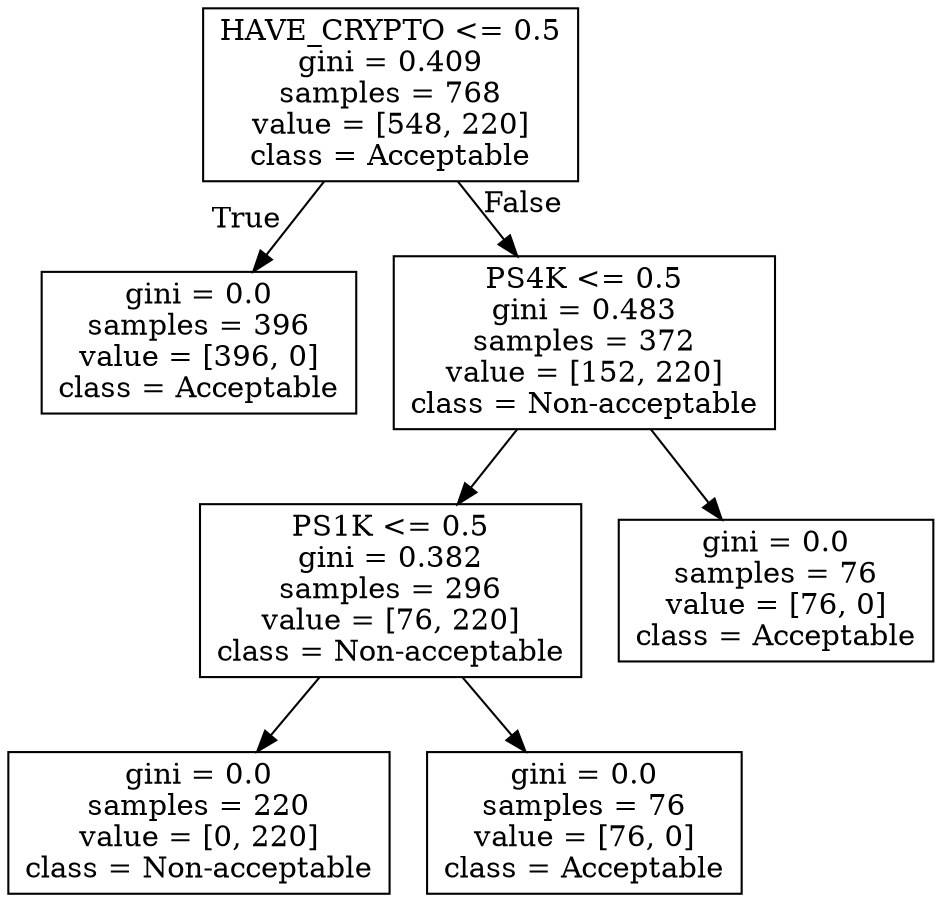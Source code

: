 digraph Tree {
node [shape=box] ;
0 [label="HAVE_CRYPTO <= 0.5\ngini = 0.409\nsamples = 768\nvalue = [548, 220]\nclass = Acceptable"] ;
1 [label="gini = 0.0\nsamples = 396\nvalue = [396, 0]\nclass = Acceptable"] ;
0 -> 1 [labeldistance=2.5, labelangle=45, headlabel="True"] ;
2 [label="PS4K <= 0.5\ngini = 0.483\nsamples = 372\nvalue = [152, 220]\nclass = Non-acceptable"] ;
0 -> 2 [labeldistance=2.5, labelangle=-45, headlabel="False"] ;
3 [label="PS1K <= 0.5\ngini = 0.382\nsamples = 296\nvalue = [76, 220]\nclass = Non-acceptable"] ;
2 -> 3 ;
4 [label="gini = 0.0\nsamples = 220\nvalue = [0, 220]\nclass = Non-acceptable"] ;
3 -> 4 ;
5 [label="gini = 0.0\nsamples = 76\nvalue = [76, 0]\nclass = Acceptable"] ;
3 -> 5 ;
6 [label="gini = 0.0\nsamples = 76\nvalue = [76, 0]\nclass = Acceptable"] ;
2 -> 6 ;
}